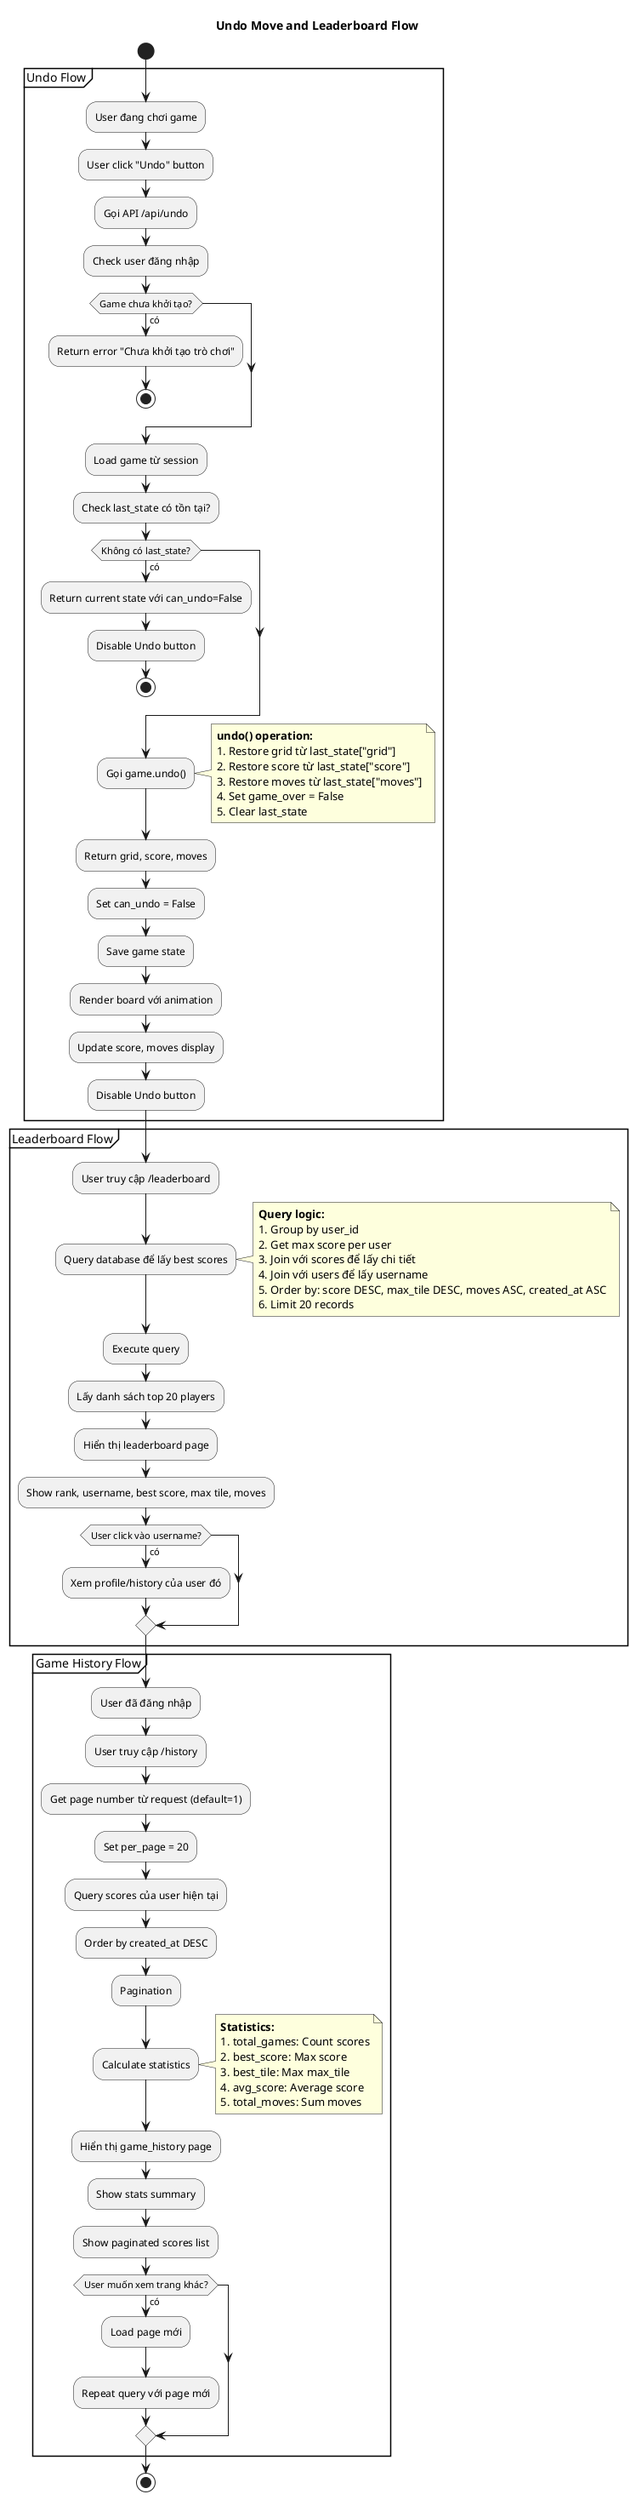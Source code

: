 @startuml Undo and Leaderboard Flow
title Undo Move and Leaderboard Flow

start

partition "Undo Flow" {
  :User đang chơi game;
  :User click "Undo" button;
  
  :Gọi API /api/undo;
  :Check user đăng nhập;
  
  if (Game chưa khởi tạo?) then (có)
    :Return error "Chưa khởi tạo trò chơi";
    stop
  endif
  
  :Load game từ session;
  
  :Check last_state có tồn tại?;
  if (Không có last_state?) then (có)
    :Return current state với can_undo=False;
    :Disable Undo button;
    stop
  endif
  
  :Gọi game.undo();
  
  note right
    **undo() operation:**
    1. Restore grid từ last_state["grid"]
    2. Restore score từ last_state["score"]
    3. Restore moves từ last_state["moves"]
    4. Set game_over = False
    5. Clear last_state
  end note
  
  :Return grid, score, moves;
  :Set can_undo = False;
  :Save game state;
  :Render board với animation;
  :Update score, moves display;
  :Disable Undo button;
}

partition "Leaderboard Flow" {
  :User truy cập /leaderboard;
  
  :Query database để lấy best scores;
  
  note right
    **Query logic:**
    1. Group by user_id
    2. Get max score per user
    3. Join với scores để lấy chi tiết
    4. Join với users để lấy username
    5. Order by: score DESC, max_tile DESC, moves ASC, created_at ASC
    6. Limit 20 records
  end note
  
  :Execute query;
  :Lấy danh sách top 20 players;
  
  :Hiển thị leaderboard page;
  :Show rank, username, best score, max tile, moves;
  
  if (User click vào username?) then (có)
    :Xem profile/history của user đó;
  endif
}

partition "Game History Flow" {
  :User đã đăng nhập;
  :User truy cập /history;
  
  :Get page number từ request (default=1);
  :Set per_page = 20;
  
  :Query scores của user hiện tại;
  :Order by created_at DESC;
  :Pagination;
  
  :Calculate statistics;
  
  note right
    **Statistics:**
    1. total_games: Count scores
    2. best_score: Max score
    3. best_tile: Max max_tile
    4. avg_score: Average score
    5. total_moves: Sum moves
  end note
  
  :Hiển thị game_history page;
  :Show stats summary;
  :Show paginated scores list;
  
  if (User muốn xem trang khác?) then (có)
    :Load page mới;
    :Repeat query với page mới;
  endif
}

stop

@enduml

